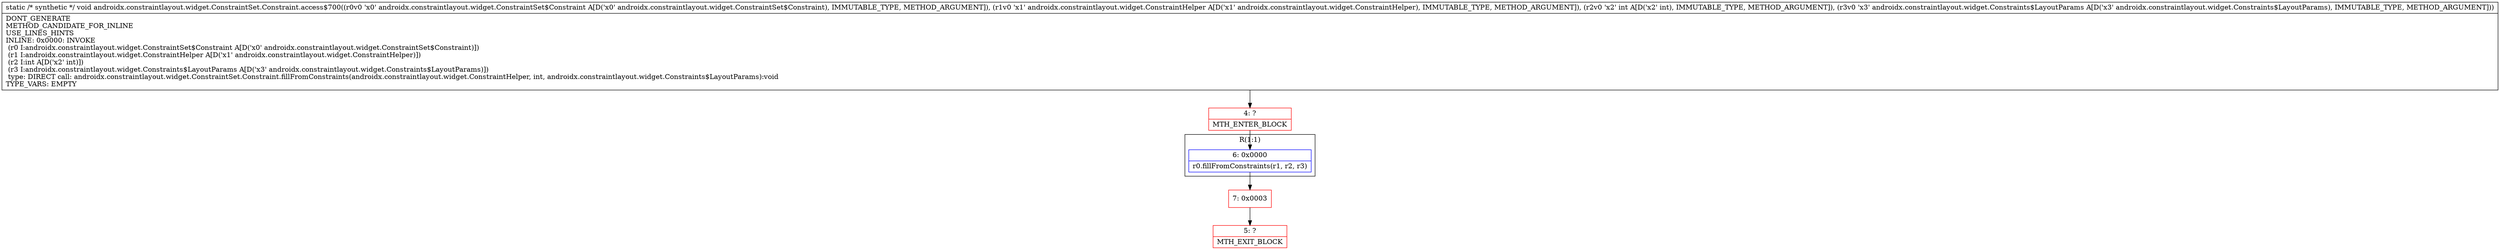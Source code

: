 digraph "CFG forandroidx.constraintlayout.widget.ConstraintSet.Constraint.access$700(Landroidx\/constraintlayout\/widget\/ConstraintSet$Constraint;Landroidx\/constraintlayout\/widget\/ConstraintHelper;ILandroidx\/constraintlayout\/widget\/Constraints$LayoutParams;)V" {
subgraph cluster_Region_1977015994 {
label = "R(1:1)";
node [shape=record,color=blue];
Node_6 [shape=record,label="{6\:\ 0x0000|r0.fillFromConstraints(r1, r2, r3)\l}"];
}
Node_4 [shape=record,color=red,label="{4\:\ ?|MTH_ENTER_BLOCK\l}"];
Node_7 [shape=record,color=red,label="{7\:\ 0x0003}"];
Node_5 [shape=record,color=red,label="{5\:\ ?|MTH_EXIT_BLOCK\l}"];
MethodNode[shape=record,label="{static \/* synthetic *\/ void androidx.constraintlayout.widget.ConstraintSet.Constraint.access$700((r0v0 'x0' androidx.constraintlayout.widget.ConstraintSet$Constraint A[D('x0' androidx.constraintlayout.widget.ConstraintSet$Constraint), IMMUTABLE_TYPE, METHOD_ARGUMENT]), (r1v0 'x1' androidx.constraintlayout.widget.ConstraintHelper A[D('x1' androidx.constraintlayout.widget.ConstraintHelper), IMMUTABLE_TYPE, METHOD_ARGUMENT]), (r2v0 'x2' int A[D('x2' int), IMMUTABLE_TYPE, METHOD_ARGUMENT]), (r3v0 'x3' androidx.constraintlayout.widget.Constraints$LayoutParams A[D('x3' androidx.constraintlayout.widget.Constraints$LayoutParams), IMMUTABLE_TYPE, METHOD_ARGUMENT]))  | DONT_GENERATE\lMETHOD_CANDIDATE_FOR_INLINE\lUSE_LINES_HINTS\lINLINE: 0x0000: INVOKE  \l  (r0 I:androidx.constraintlayout.widget.ConstraintSet$Constraint A[D('x0' androidx.constraintlayout.widget.ConstraintSet$Constraint)])\l  (r1 I:androidx.constraintlayout.widget.ConstraintHelper A[D('x1' androidx.constraintlayout.widget.ConstraintHelper)])\l  (r2 I:int A[D('x2' int)])\l  (r3 I:androidx.constraintlayout.widget.Constraints$LayoutParams A[D('x3' androidx.constraintlayout.widget.Constraints$LayoutParams)])\l type: DIRECT call: androidx.constraintlayout.widget.ConstraintSet.Constraint.fillFromConstraints(androidx.constraintlayout.widget.ConstraintHelper, int, androidx.constraintlayout.widget.Constraints$LayoutParams):void\lTYPE_VARS: EMPTY\l}"];
MethodNode -> Node_4;Node_6 -> Node_7;
Node_4 -> Node_6;
Node_7 -> Node_5;
}

